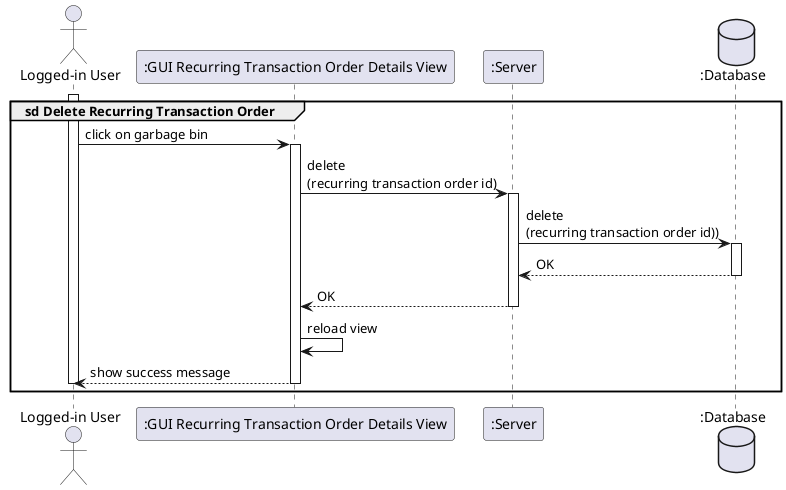 @startuml

actor "Logged-in User" as user
participant ":GUI Recurring Transaction Order Details View" as gui
participant ":Server" as server
database ":Database" as database

group sd Delete Recurring Transaction Order
    activate user
    user -> gui++ : click on garbage bin
        gui -> server++ : delete \n(recurring transaction order id)
            server -> database++ : delete \n(recurring transaction order id))
            return OK
        return OK
        gui -> gui : reload view
    return show success message
    deactivate user
end

@enduml